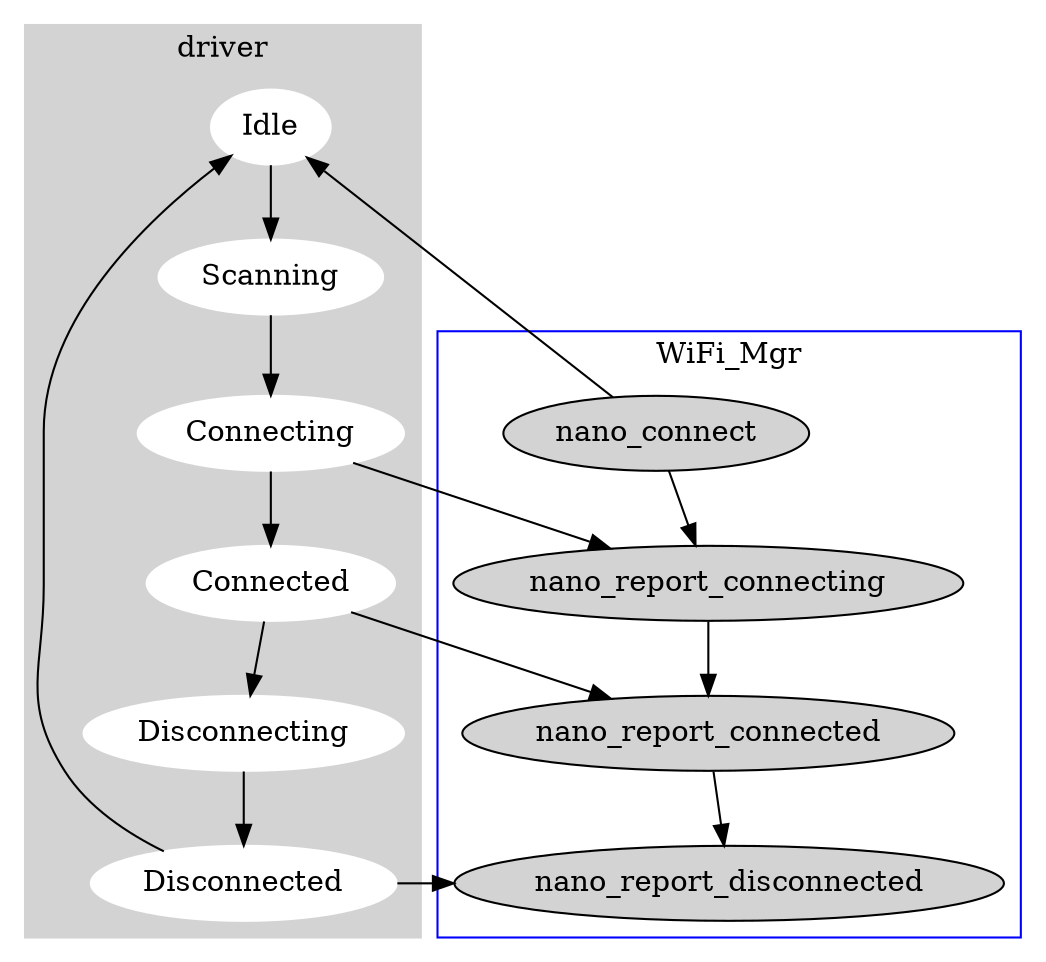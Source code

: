 
digraph G {

   subgraph cluster_1 {
      node [style=filled];
      nano_connect -> nano_report_connecting -> nano_report_connected -> nano_report_disconnected;
      label = "WiFi_Mgr";
      color=blue
   }

   subgraph cluster_0 {
      style=filled;
      color=lightgrey;
      node [style=filled,color=white];
      Idle -> Scanning -> Connecting ->Connected -> Disconnecting -> Disconnected -> Idle;
      label = "driver";
   }

   nano_connect -> Idle;
   Connecting -> nano_report_connecting;
   Connected -> nano_report_connected;
   Disconnected -> nano_report_disconnected;
}


